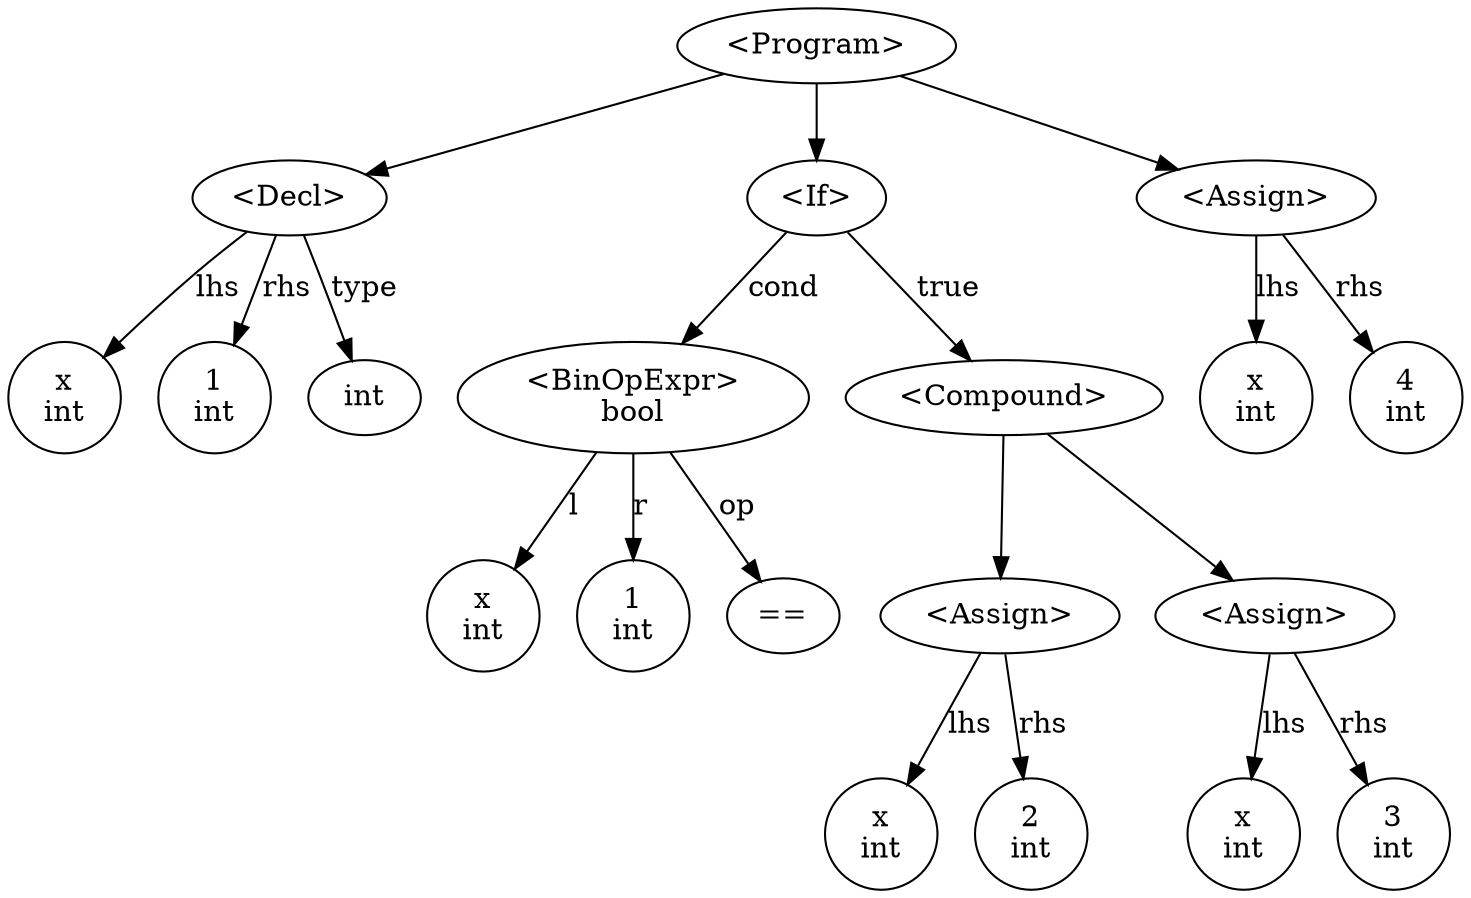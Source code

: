 digraph {
n16952144[label="x
int"];
n16952560[label="1
int"];
n16952624[label="<Decl>"];
n16952624type[label="int"];
n16952912[label="x
int"];
n16953088[label="1
int"];
n16953152[label="<BinOpExpr>
bool"];
n16953152op[label="=="];
n16953392[label="x
int"];
n16953568[label="2
int"];
n16950384[label="<Assign>"];
n16953760[label="x
int"];
n16953984[label="3
int"];
n16952288[label="<Assign>"];
n16953328[label="<Compound>"];
n16954144[label="<If>"];
n16954240[label="x
int"];
n16954464[label="4
int"];
n16952336[label="<Assign>"];
n16951952[label="<Program>"];
n16952624->n16952144[label="lhs"];
n16952624->n16952560[label="rhs"];
n16952624->n16952624type[label="type"];
n16953152->n16952912[label="l"];
n16953152->n16953152op[label="op"];
n16953152->n16953088[label="r"];
n16950384->n16953392[label="lhs"];
n16950384->n16953568[label="rhs"];
n16952288->n16953760[label="lhs"];
n16952288->n16953984[label="rhs"];
n16953328->n16950384[label=""];
n16953328->n16952288[label=""];
n16954144->n16953152[label="cond"];
n16954144->n16953328[label="true"];
n16952336->n16954240[label="lhs"];
n16952336->n16954464[label="rhs"];
n16951952->n16952624[label=""];
n16951952->n16954144[label=""];
n16951952->n16952336[label=""];
}